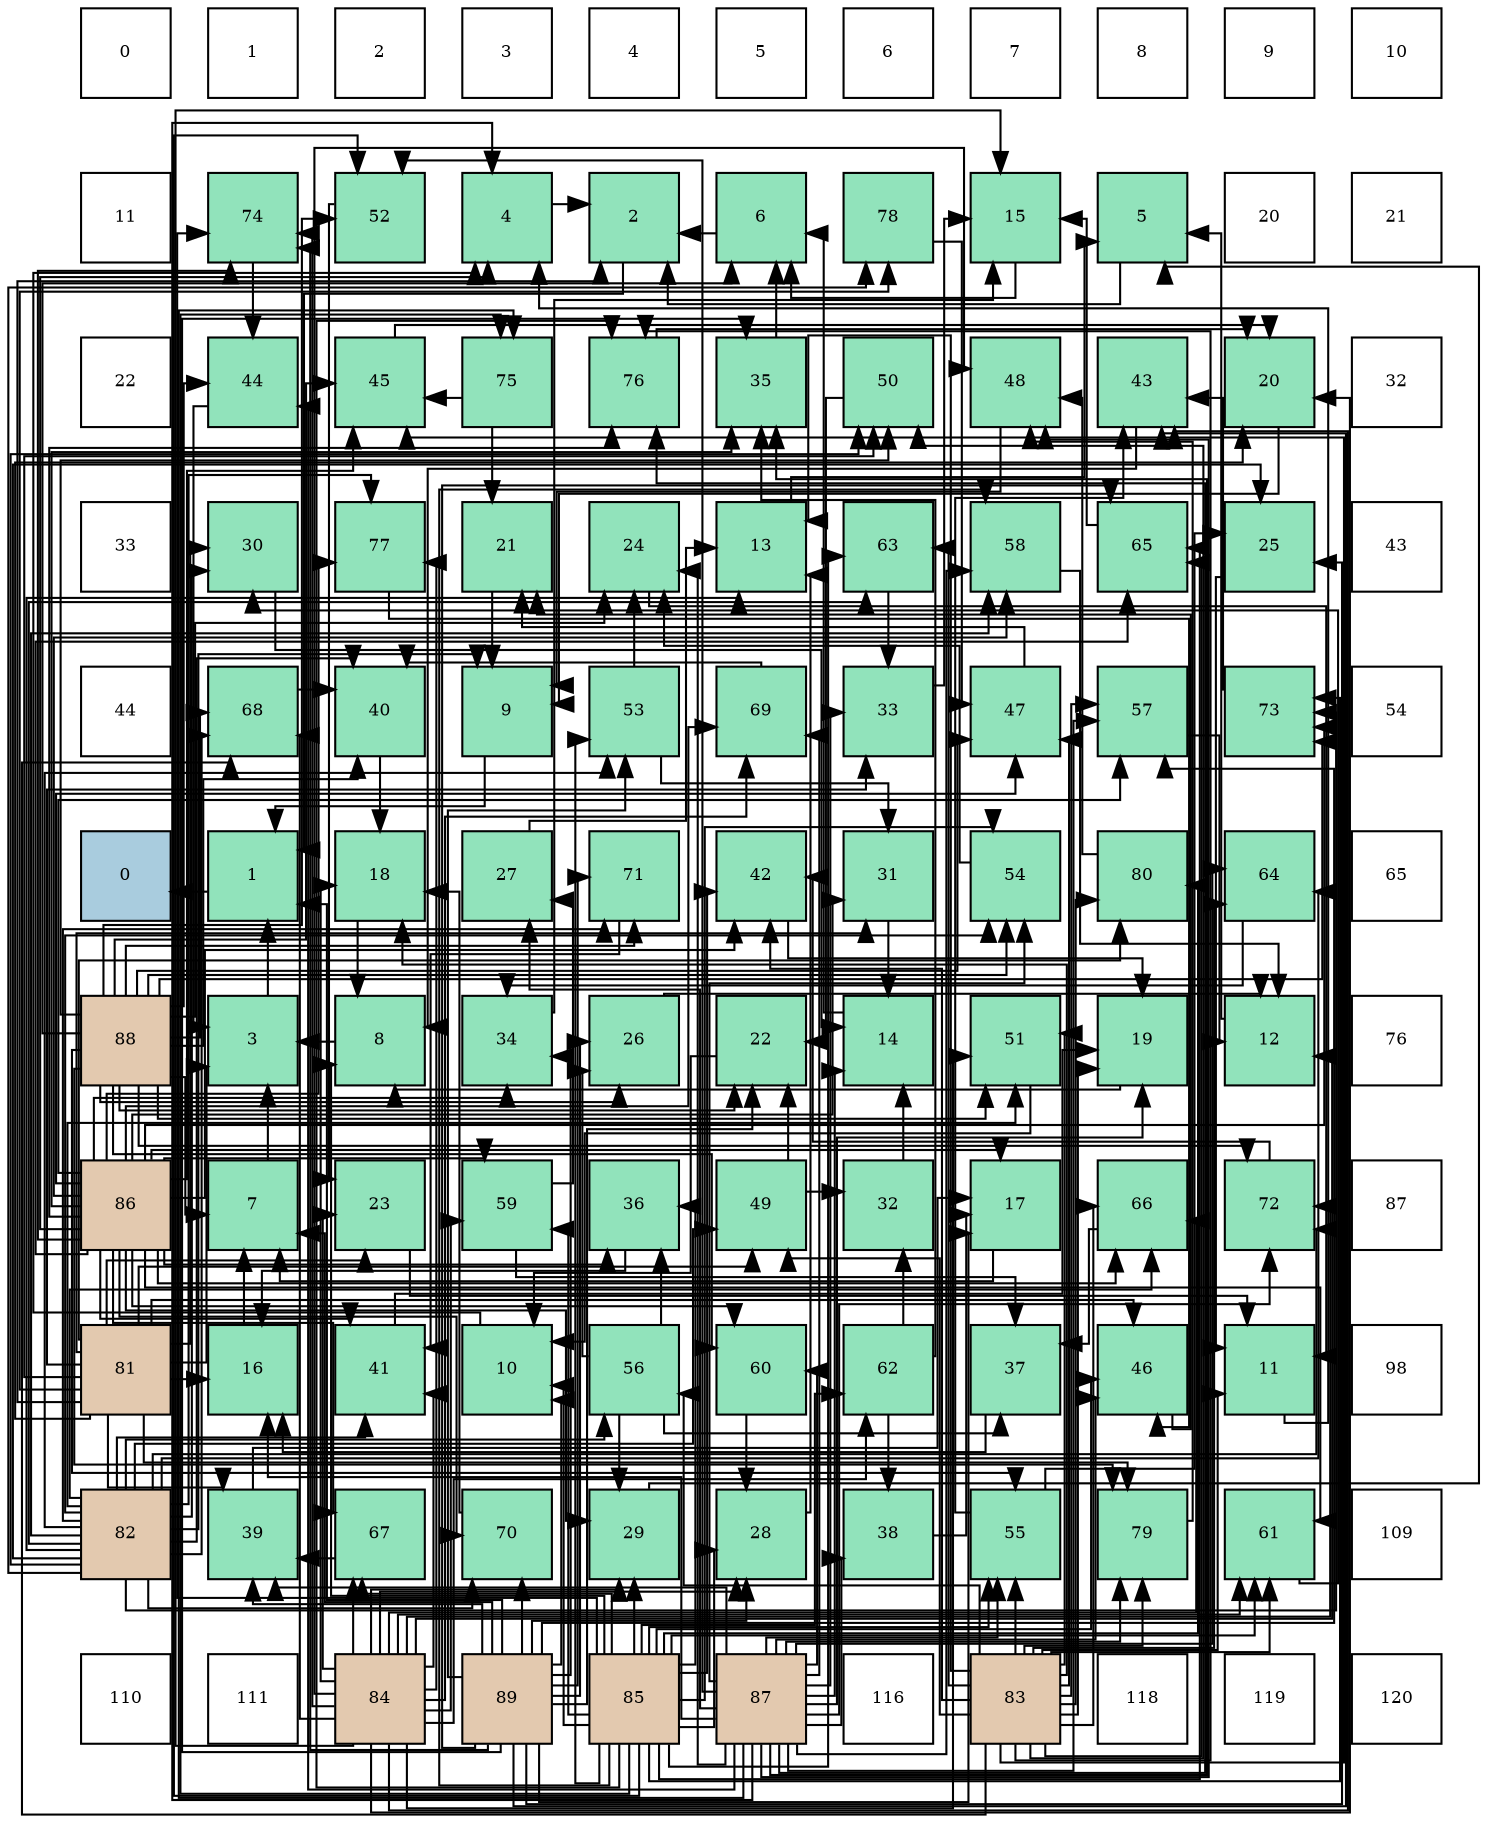 digraph layout{
 rankdir=TB;
 splines=ortho;
 node [style=filled shape=square fixedsize=true width=0.6];
0[label="0", fontsize=8, fillcolor="#ffffff"];
1[label="1", fontsize=8, fillcolor="#ffffff"];
2[label="2", fontsize=8, fillcolor="#ffffff"];
3[label="3", fontsize=8, fillcolor="#ffffff"];
4[label="4", fontsize=8, fillcolor="#ffffff"];
5[label="5", fontsize=8, fillcolor="#ffffff"];
6[label="6", fontsize=8, fillcolor="#ffffff"];
7[label="7", fontsize=8, fillcolor="#ffffff"];
8[label="8", fontsize=8, fillcolor="#ffffff"];
9[label="9", fontsize=8, fillcolor="#ffffff"];
10[label="10", fontsize=8, fillcolor="#ffffff"];
11[label="11", fontsize=8, fillcolor="#ffffff"];
12[label="74", fontsize=8, fillcolor="#91e3bb"];
13[label="52", fontsize=8, fillcolor="#91e3bb"];
14[label="4", fontsize=8, fillcolor="#91e3bb"];
15[label="2", fontsize=8, fillcolor="#91e3bb"];
16[label="6", fontsize=8, fillcolor="#91e3bb"];
17[label="78", fontsize=8, fillcolor="#91e3bb"];
18[label="15", fontsize=8, fillcolor="#91e3bb"];
19[label="5", fontsize=8, fillcolor="#91e3bb"];
20[label="20", fontsize=8, fillcolor="#ffffff"];
21[label="21", fontsize=8, fillcolor="#ffffff"];
22[label="22", fontsize=8, fillcolor="#ffffff"];
23[label="44", fontsize=8, fillcolor="#91e3bb"];
24[label="45", fontsize=8, fillcolor="#91e3bb"];
25[label="75", fontsize=8, fillcolor="#91e3bb"];
26[label="76", fontsize=8, fillcolor="#91e3bb"];
27[label="35", fontsize=8, fillcolor="#91e3bb"];
28[label="50", fontsize=8, fillcolor="#91e3bb"];
29[label="48", fontsize=8, fillcolor="#91e3bb"];
30[label="43", fontsize=8, fillcolor="#91e3bb"];
31[label="20", fontsize=8, fillcolor="#91e3bb"];
32[label="32", fontsize=8, fillcolor="#ffffff"];
33[label="33", fontsize=8, fillcolor="#ffffff"];
34[label="30", fontsize=8, fillcolor="#91e3bb"];
35[label="77", fontsize=8, fillcolor="#91e3bb"];
36[label="21", fontsize=8, fillcolor="#91e3bb"];
37[label="24", fontsize=8, fillcolor="#91e3bb"];
38[label="13", fontsize=8, fillcolor="#91e3bb"];
39[label="63", fontsize=8, fillcolor="#91e3bb"];
40[label="58", fontsize=8, fillcolor="#91e3bb"];
41[label="65", fontsize=8, fillcolor="#91e3bb"];
42[label="25", fontsize=8, fillcolor="#91e3bb"];
43[label="43", fontsize=8, fillcolor="#ffffff"];
44[label="44", fontsize=8, fillcolor="#ffffff"];
45[label="68", fontsize=8, fillcolor="#91e3bb"];
46[label="40", fontsize=8, fillcolor="#91e3bb"];
47[label="9", fontsize=8, fillcolor="#91e3bb"];
48[label="53", fontsize=8, fillcolor="#91e3bb"];
49[label="69", fontsize=8, fillcolor="#91e3bb"];
50[label="33", fontsize=8, fillcolor="#91e3bb"];
51[label="47", fontsize=8, fillcolor="#91e3bb"];
52[label="57", fontsize=8, fillcolor="#91e3bb"];
53[label="73", fontsize=8, fillcolor="#91e3bb"];
54[label="54", fontsize=8, fillcolor="#ffffff"];
55[label="0", fontsize=8, fillcolor="#a9ccde"];
56[label="1", fontsize=8, fillcolor="#91e3bb"];
57[label="18", fontsize=8, fillcolor="#91e3bb"];
58[label="27", fontsize=8, fillcolor="#91e3bb"];
59[label="71", fontsize=8, fillcolor="#91e3bb"];
60[label="42", fontsize=8, fillcolor="#91e3bb"];
61[label="31", fontsize=8, fillcolor="#91e3bb"];
62[label="54", fontsize=8, fillcolor="#91e3bb"];
63[label="80", fontsize=8, fillcolor="#91e3bb"];
64[label="64", fontsize=8, fillcolor="#91e3bb"];
65[label="65", fontsize=8, fillcolor="#ffffff"];
66[label="88", fontsize=8, fillcolor="#e3c9af"];
67[label="3", fontsize=8, fillcolor="#91e3bb"];
68[label="8", fontsize=8, fillcolor="#91e3bb"];
69[label="34", fontsize=8, fillcolor="#91e3bb"];
70[label="26", fontsize=8, fillcolor="#91e3bb"];
71[label="22", fontsize=8, fillcolor="#91e3bb"];
72[label="14", fontsize=8, fillcolor="#91e3bb"];
73[label="51", fontsize=8, fillcolor="#91e3bb"];
74[label="19", fontsize=8, fillcolor="#91e3bb"];
75[label="12", fontsize=8, fillcolor="#91e3bb"];
76[label="76", fontsize=8, fillcolor="#ffffff"];
77[label="86", fontsize=8, fillcolor="#e3c9af"];
78[label="7", fontsize=8, fillcolor="#91e3bb"];
79[label="23", fontsize=8, fillcolor="#91e3bb"];
80[label="59", fontsize=8, fillcolor="#91e3bb"];
81[label="36", fontsize=8, fillcolor="#91e3bb"];
82[label="49", fontsize=8, fillcolor="#91e3bb"];
83[label="32", fontsize=8, fillcolor="#91e3bb"];
84[label="17", fontsize=8, fillcolor="#91e3bb"];
85[label="66", fontsize=8, fillcolor="#91e3bb"];
86[label="72", fontsize=8, fillcolor="#91e3bb"];
87[label="87", fontsize=8, fillcolor="#ffffff"];
88[label="81", fontsize=8, fillcolor="#e3c9af"];
89[label="16", fontsize=8, fillcolor="#91e3bb"];
90[label="41", fontsize=8, fillcolor="#91e3bb"];
91[label="10", fontsize=8, fillcolor="#91e3bb"];
92[label="56", fontsize=8, fillcolor="#91e3bb"];
93[label="60", fontsize=8, fillcolor="#91e3bb"];
94[label="62", fontsize=8, fillcolor="#91e3bb"];
95[label="37", fontsize=8, fillcolor="#91e3bb"];
96[label="46", fontsize=8, fillcolor="#91e3bb"];
97[label="11", fontsize=8, fillcolor="#91e3bb"];
98[label="98", fontsize=8, fillcolor="#ffffff"];
99[label="82", fontsize=8, fillcolor="#e3c9af"];
100[label="39", fontsize=8, fillcolor="#91e3bb"];
101[label="67", fontsize=8, fillcolor="#91e3bb"];
102[label="70", fontsize=8, fillcolor="#91e3bb"];
103[label="29", fontsize=8, fillcolor="#91e3bb"];
104[label="28", fontsize=8, fillcolor="#91e3bb"];
105[label="38", fontsize=8, fillcolor="#91e3bb"];
106[label="55", fontsize=8, fillcolor="#91e3bb"];
107[label="79", fontsize=8, fillcolor="#91e3bb"];
108[label="61", fontsize=8, fillcolor="#91e3bb"];
109[label="109", fontsize=8, fillcolor="#ffffff"];
110[label="110", fontsize=8, fillcolor="#ffffff"];
111[label="111", fontsize=8, fillcolor="#ffffff"];
112[label="84", fontsize=8, fillcolor="#e3c9af"];
113[label="89", fontsize=8, fillcolor="#e3c9af"];
114[label="85", fontsize=8, fillcolor="#e3c9af"];
115[label="87", fontsize=8, fillcolor="#e3c9af"];
116[label="116", fontsize=8, fillcolor="#ffffff"];
117[label="83", fontsize=8, fillcolor="#e3c9af"];
118[label="118", fontsize=8, fillcolor="#ffffff"];
119[label="119", fontsize=8, fillcolor="#ffffff"];
120[label="120", fontsize=8, fillcolor="#ffffff"];
edge [constraint=false, style=vis];56 -> 55;
15 -> 56;
67 -> 56;
14 -> 15;
19 -> 15;
16 -> 15;
78 -> 67;
68 -> 67;
47 -> 56;
91 -> 14;
97 -> 14;
75 -> 19;
38 -> 19;
72 -> 16;
18 -> 16;
89 -> 78;
84 -> 78;
57 -> 68;
74 -> 68;
31 -> 47;
36 -> 47;
71 -> 91;
79 -> 97;
37 -> 97;
42 -> 97;
70 -> 75;
58 -> 38;
104 -> 38;
103 -> 19;
34 -> 72;
61 -> 72;
83 -> 72;
50 -> 18;
69 -> 18;
27 -> 16;
81 -> 89;
95 -> 89;
105 -> 84;
100 -> 84;
46 -> 57;
90 -> 74;
60 -> 74;
30 -> 68;
23 -> 67;
24 -> 31;
96 -> 36;
51 -> 36;
29 -> 47;
82 -> 71;
82 -> 83;
28 -> 71;
73 -> 91;
13 -> 79;
48 -> 37;
48 -> 61;
62 -> 37;
106 -> 42;
106 -> 30;
92 -> 70;
92 -> 103;
92 -> 81;
92 -> 95;
52 -> 75;
40 -> 75;
80 -> 58;
80 -> 95;
93 -> 104;
108 -> 34;
94 -> 83;
94 -> 27;
94 -> 105;
39 -> 50;
64 -> 69;
41 -> 18;
85 -> 95;
101 -> 100;
45 -> 46;
49 -> 46;
102 -> 57;
59 -> 90;
86 -> 60;
53 -> 30;
12 -> 23;
25 -> 36;
25 -> 24;
26 -> 31;
35 -> 96;
17 -> 51;
107 -> 29;
63 -> 29;
88 -> 15;
88 -> 67;
88 -> 89;
88 -> 31;
88 -> 79;
88 -> 34;
88 -> 61;
88 -> 50;
88 -> 100;
88 -> 96;
88 -> 82;
88 -> 28;
88 -> 17;
88 -> 107;
88 -> 63;
99 -> 47;
99 -> 38;
99 -> 42;
99 -> 34;
99 -> 46;
99 -> 90;
99 -> 82;
99 -> 28;
99 -> 73;
99 -> 48;
99 -> 62;
99 -> 92;
99 -> 40;
99 -> 39;
99 -> 64;
99 -> 85;
99 -> 45;
99 -> 102;
99 -> 59;
99 -> 86;
99 -> 53;
99 -> 35;
99 -> 17;
117 -> 97;
117 -> 38;
117 -> 57;
117 -> 74;
117 -> 60;
117 -> 24;
117 -> 51;
117 -> 82;
117 -> 28;
117 -> 73;
117 -> 106;
117 -> 92;
117 -> 52;
117 -> 108;
117 -> 39;
117 -> 64;
117 -> 41;
117 -> 85;
117 -> 45;
117 -> 26;
117 -> 107;
117 -> 63;
112 -> 75;
112 -> 18;
112 -> 57;
112 -> 31;
112 -> 79;
112 -> 104;
112 -> 103;
112 -> 90;
112 -> 30;
112 -> 29;
112 -> 73;
112 -> 80;
112 -> 108;
112 -> 94;
112 -> 85;
112 -> 101;
112 -> 45;
112 -> 49;
112 -> 86;
112 -> 12;
112 -> 35;
114 -> 68;
114 -> 91;
114 -> 104;
114 -> 103;
114 -> 81;
114 -> 60;
114 -> 96;
114 -> 13;
114 -> 48;
114 -> 62;
114 -> 106;
114 -> 40;
114 -> 80;
114 -> 108;
114 -> 94;
114 -> 39;
114 -> 41;
114 -> 101;
114 -> 53;
114 -> 12;
114 -> 25;
114 -> 26;
114 -> 63;
77 -> 14;
77 -> 84;
77 -> 103;
77 -> 61;
77 -> 69;
77 -> 27;
77 -> 81;
77 -> 90;
77 -> 60;
77 -> 24;
77 -> 51;
77 -> 52;
77 -> 40;
77 -> 80;
77 -> 93;
77 -> 108;
77 -> 41;
77 -> 85;
77 -> 101;
77 -> 49;
77 -> 102;
77 -> 53;
77 -> 12;
77 -> 26;
77 -> 35;
115 -> 14;
115 -> 72;
115 -> 89;
115 -> 74;
115 -> 37;
115 -> 58;
115 -> 50;
115 -> 27;
115 -> 105;
115 -> 100;
115 -> 23;
115 -> 96;
115 -> 29;
115 -> 13;
115 -> 62;
115 -> 106;
115 -> 52;
115 -> 40;
115 -> 93;
115 -> 64;
115 -> 49;
115 -> 86;
115 -> 25;
115 -> 26;
115 -> 107;
66 -> 16;
66 -> 78;
66 -> 71;
66 -> 37;
66 -> 70;
66 -> 46;
66 -> 23;
66 -> 24;
66 -> 51;
66 -> 28;
66 -> 73;
66 -> 13;
66 -> 62;
66 -> 106;
66 -> 93;
66 -> 45;
66 -> 59;
66 -> 86;
66 -> 53;
66 -> 107;
113 -> 56;
113 -> 78;
113 -> 91;
113 -> 84;
113 -> 71;
113 -> 42;
113 -> 70;
113 -> 104;
113 -> 69;
113 -> 27;
113 -> 100;
113 -> 30;
113 -> 48;
113 -> 52;
113 -> 41;
113 -> 102;
113 -> 59;
113 -> 12;
edge [constraint=true, style=invis];
0 -> 11 -> 22 -> 33 -> 44 -> 55 -> 66 -> 77 -> 88 -> 99 -> 110;
1 -> 12 -> 23 -> 34 -> 45 -> 56 -> 67 -> 78 -> 89 -> 100 -> 111;
2 -> 13 -> 24 -> 35 -> 46 -> 57 -> 68 -> 79 -> 90 -> 101 -> 112;
3 -> 14 -> 25 -> 36 -> 47 -> 58 -> 69 -> 80 -> 91 -> 102 -> 113;
4 -> 15 -> 26 -> 37 -> 48 -> 59 -> 70 -> 81 -> 92 -> 103 -> 114;
5 -> 16 -> 27 -> 38 -> 49 -> 60 -> 71 -> 82 -> 93 -> 104 -> 115;
6 -> 17 -> 28 -> 39 -> 50 -> 61 -> 72 -> 83 -> 94 -> 105 -> 116;
7 -> 18 -> 29 -> 40 -> 51 -> 62 -> 73 -> 84 -> 95 -> 106 -> 117;
8 -> 19 -> 30 -> 41 -> 52 -> 63 -> 74 -> 85 -> 96 -> 107 -> 118;
9 -> 20 -> 31 -> 42 -> 53 -> 64 -> 75 -> 86 -> 97 -> 108 -> 119;
10 -> 21 -> 32 -> 43 -> 54 -> 65 -> 76 -> 87 -> 98 -> 109 -> 120;
rank = same {0 -> 1 -> 2 -> 3 -> 4 -> 5 -> 6 -> 7 -> 8 -> 9 -> 10};
rank = same {11 -> 12 -> 13 -> 14 -> 15 -> 16 -> 17 -> 18 -> 19 -> 20 -> 21};
rank = same {22 -> 23 -> 24 -> 25 -> 26 -> 27 -> 28 -> 29 -> 30 -> 31 -> 32};
rank = same {33 -> 34 -> 35 -> 36 -> 37 -> 38 -> 39 -> 40 -> 41 -> 42 -> 43};
rank = same {44 -> 45 -> 46 -> 47 -> 48 -> 49 -> 50 -> 51 -> 52 -> 53 -> 54};
rank = same {55 -> 56 -> 57 -> 58 -> 59 -> 60 -> 61 -> 62 -> 63 -> 64 -> 65};
rank = same {66 -> 67 -> 68 -> 69 -> 70 -> 71 -> 72 -> 73 -> 74 -> 75 -> 76};
rank = same {77 -> 78 -> 79 -> 80 -> 81 -> 82 -> 83 -> 84 -> 85 -> 86 -> 87};
rank = same {88 -> 89 -> 90 -> 91 -> 92 -> 93 -> 94 -> 95 -> 96 -> 97 -> 98};
rank = same {99 -> 100 -> 101 -> 102 -> 103 -> 104 -> 105 -> 106 -> 107 -> 108 -> 109};
rank = same {110 -> 111 -> 112 -> 113 -> 114 -> 115 -> 116 -> 117 -> 118 -> 119 -> 120};
}